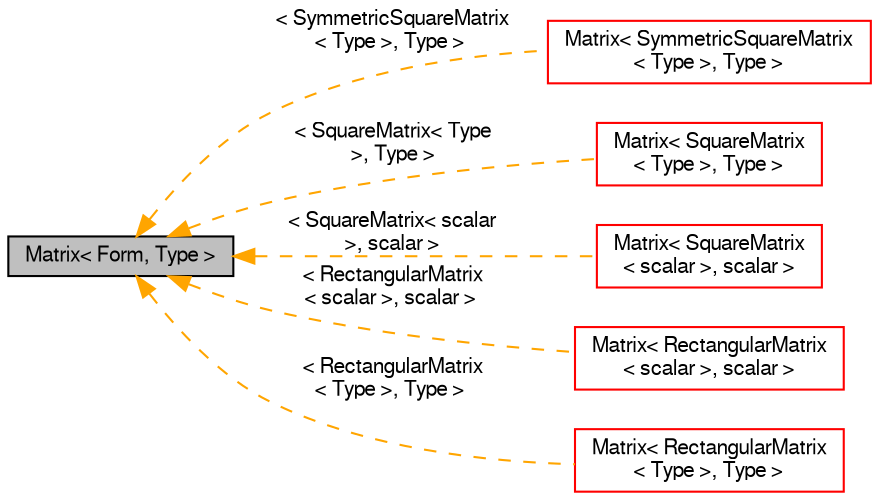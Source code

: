 digraph "Matrix&lt; Form, Type &gt;"
{
  bgcolor="transparent";
  edge [fontname="FreeSans",fontsize="10",labelfontname="FreeSans",labelfontsize="10"];
  node [fontname="FreeSans",fontsize="10",shape=record];
  rankdir="LR";
  Node0 [label="Matrix\< Form, Type \>",height=0.2,width=0.4,color="black", fillcolor="grey75", style="filled", fontcolor="black"];
  Node0 -> Node1 [dir="back",color="orange",fontsize="10",style="dashed",label=" \< SymmetricSquareMatrix\l\< Type \>, Type \>" ,fontname="FreeSans"];
  Node1 [label="Matrix\< SymmetricSquareMatrix\l\< Type \>, Type \>",height=0.2,width=0.4,color="red",URL="$a26774.html"];
  Node0 -> Node3 [dir="back",color="orange",fontsize="10",style="dashed",label=" \< SquareMatrix\< Type\l \>, Type \>" ,fontname="FreeSans"];
  Node3 [label="Matrix\< SquareMatrix\l\< Type \>, Type \>",height=0.2,width=0.4,color="red",URL="$a26774.html"];
  Node0 -> Node8 [dir="back",color="orange",fontsize="10",style="dashed",label=" \< SquareMatrix\< scalar\l \>, scalar \>" ,fontname="FreeSans"];
  Node8 [label="Matrix\< SquareMatrix\l\< scalar \>, scalar \>",height=0.2,width=0.4,color="red",URL="$a26774.html"];
  Node0 -> Node9 [dir="back",color="orange",fontsize="10",style="dashed",label=" \< RectangularMatrix\l\< scalar \>, scalar \>" ,fontname="FreeSans"];
  Node9 [label="Matrix\< RectangularMatrix\l\< scalar \>, scalar \>",height=0.2,width=0.4,color="red",URL="$a26774.html"];
  Node0 -> Node11 [dir="back",color="orange",fontsize="10",style="dashed",label=" \< RectangularMatrix\l\< Type \>, Type \>" ,fontname="FreeSans"];
  Node11 [label="Matrix\< RectangularMatrix\l\< Type \>, Type \>",height=0.2,width=0.4,color="red",URL="$a26774.html"];
}
